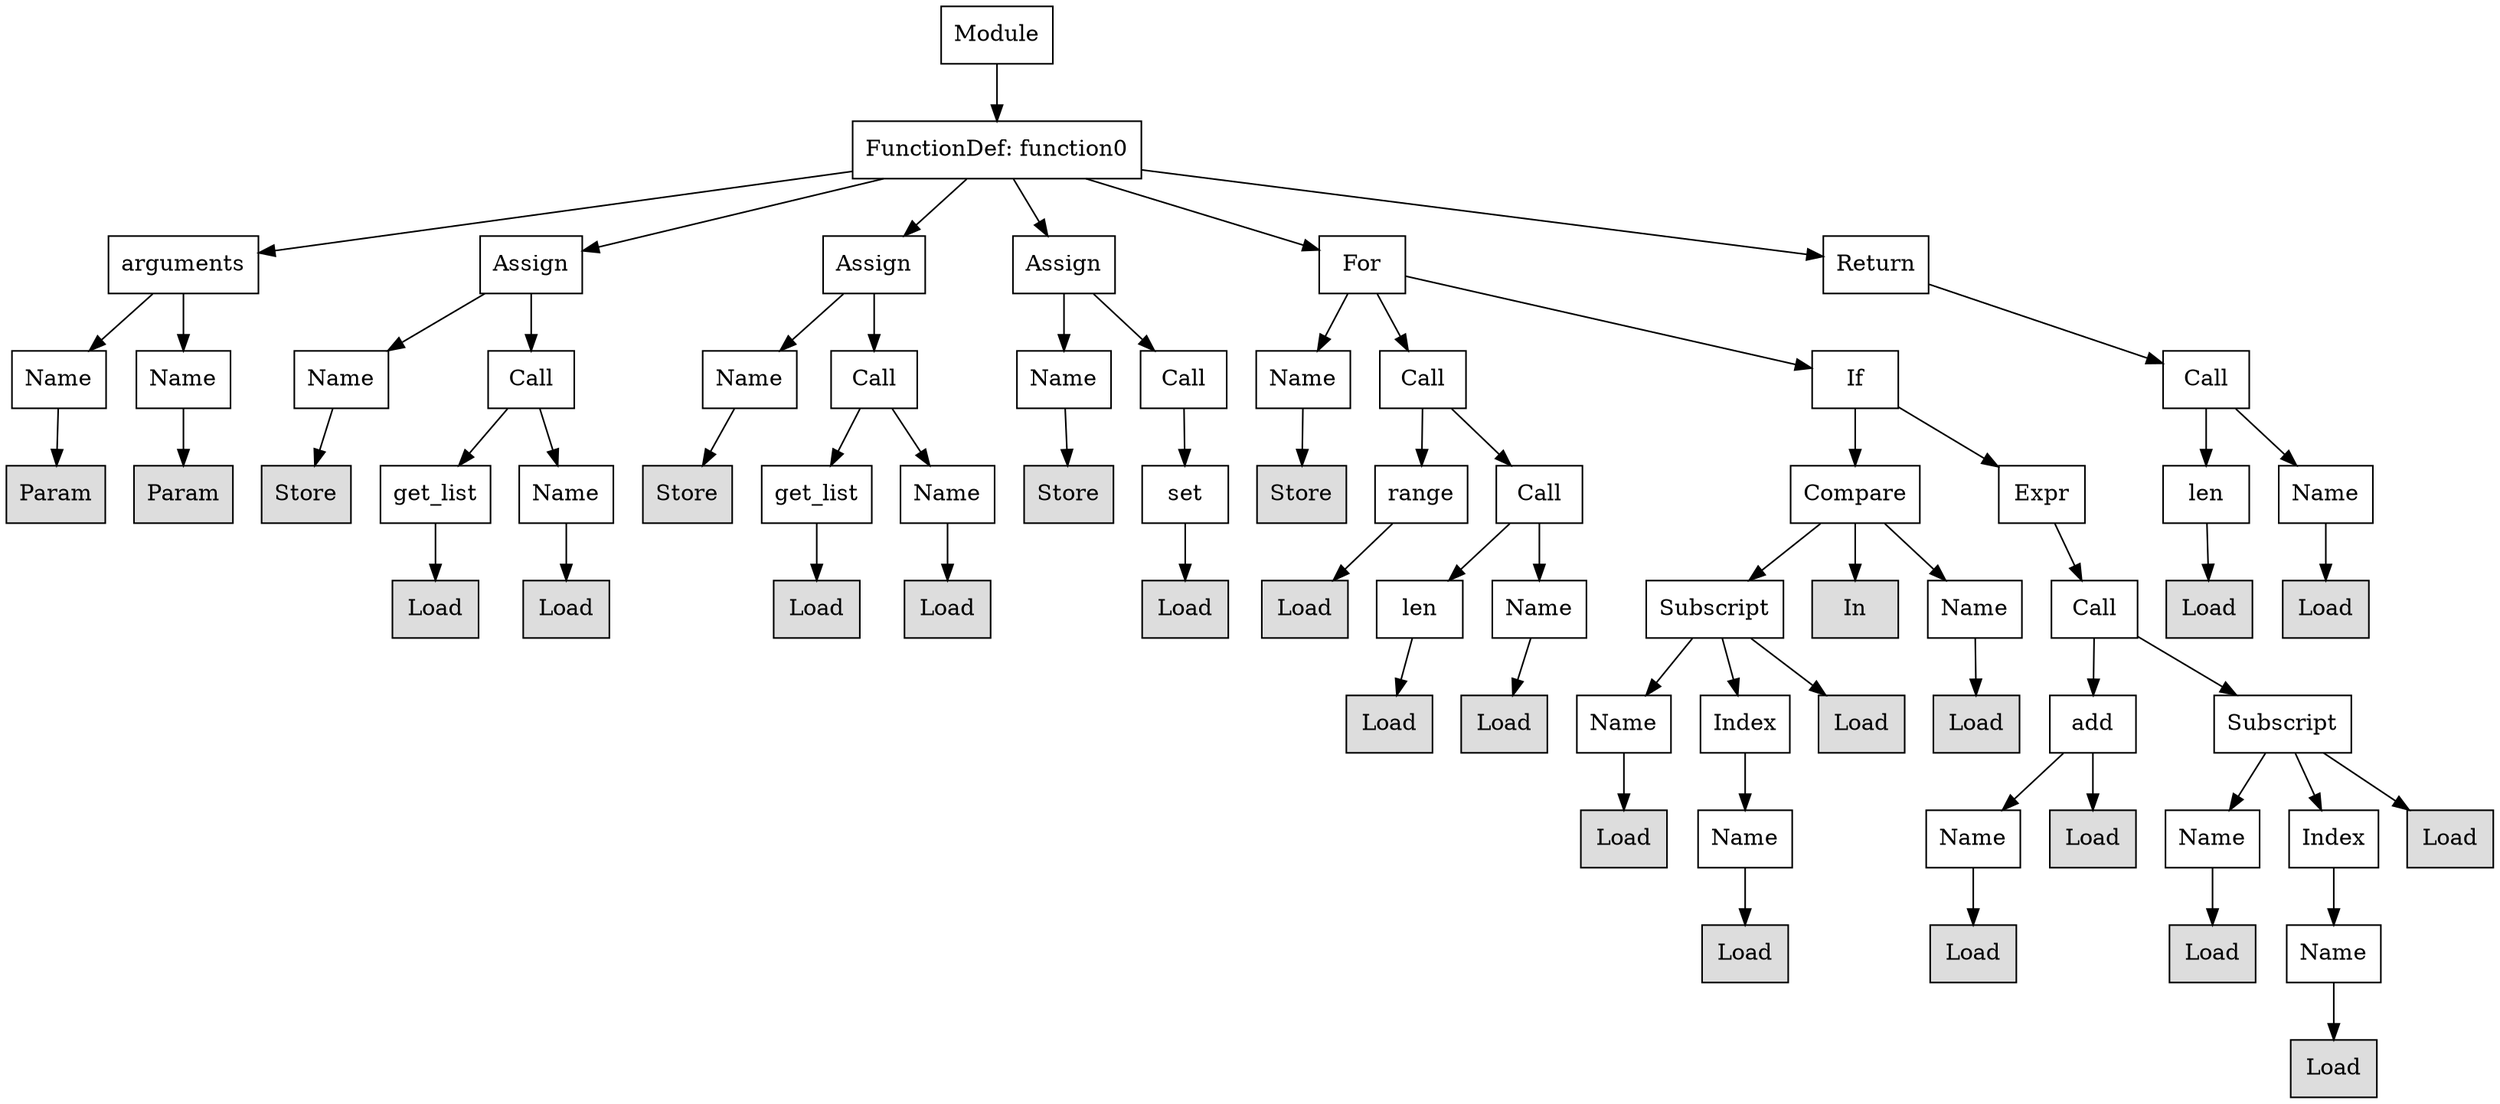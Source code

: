 digraph G {
n0 [shape=rect, label="Module"];
n1 [shape=rect, label="FunctionDef: function0"];
n2 [shape=rect, label="arguments"];
n3 [shape=rect, label="Assign"];
n4 [shape=rect, label="Assign"];
n5 [shape=rect, label="Assign"];
n6 [shape=rect, label="For"];
n7 [shape=rect, label="Return"];
n8 [shape=rect, label="Name"];
n9 [shape=rect, label="Name"];
n10 [shape=rect, label="Name"];
n11 [shape=rect, label="Call"];
n12 [shape=rect, label="Name"];
n13 [shape=rect, label="Call"];
n14 [shape=rect, label="Name"];
n15 [shape=rect, label="Call"];
n16 [shape=rect, label="Name"];
n17 [shape=rect, label="Call"];
n18 [shape=rect, label="If"];
n19 [shape=rect, label="Call"];
n20 [shape=rect, label="Param" style="filled" fillcolor="#dddddd"];
n21 [shape=rect, label="Param" style="filled" fillcolor="#dddddd"];
n22 [shape=rect, label="Store" style="filled" fillcolor="#dddddd"];
n23 [shape=rect, label="get_list"];
n24 [shape=rect, label="Name"];
n25 [shape=rect, label="Store" style="filled" fillcolor="#dddddd"];
n26 [shape=rect, label="get_list"];
n27 [shape=rect, label="Name"];
n28 [shape=rect, label="Store" style="filled" fillcolor="#dddddd"];
n29 [shape=rect, label="set"];
n30 [shape=rect, label="Store" style="filled" fillcolor="#dddddd"];
n31 [shape=rect, label="range"];
n32 [shape=rect, label="Call"];
n33 [shape=rect, label="Compare"];
n34 [shape=rect, label="Expr"];
n35 [shape=rect, label="len"];
n36 [shape=rect, label="Name"];
n37 [shape=rect, label="Load" style="filled" fillcolor="#dddddd"];
n38 [shape=rect, label="Load" style="filled" fillcolor="#dddddd"];
n39 [shape=rect, label="Load" style="filled" fillcolor="#dddddd"];
n40 [shape=rect, label="Load" style="filled" fillcolor="#dddddd"];
n41 [shape=rect, label="Load" style="filled" fillcolor="#dddddd"];
n42 [shape=rect, label="Load" style="filled" fillcolor="#dddddd"];
n43 [shape=rect, label="len"];
n44 [shape=rect, label="Name"];
n45 [shape=rect, label="Subscript"];
n46 [shape=rect, label="In" style="filled" fillcolor="#dddddd"];
n47 [shape=rect, label="Name"];
n48 [shape=rect, label="Call"];
n49 [shape=rect, label="Load" style="filled" fillcolor="#dddddd"];
n50 [shape=rect, label="Load" style="filled" fillcolor="#dddddd"];
n51 [shape=rect, label="Load" style="filled" fillcolor="#dddddd"];
n52 [shape=rect, label="Load" style="filled" fillcolor="#dddddd"];
n53 [shape=rect, label="Name"];
n54 [shape=rect, label="Index"];
n55 [shape=rect, label="Load" style="filled" fillcolor="#dddddd"];
n56 [shape=rect, label="Load" style="filled" fillcolor="#dddddd"];
n57 [shape=rect, label="add"];
n58 [shape=rect, label="Subscript"];
n59 [shape=rect, label="Load" style="filled" fillcolor="#dddddd"];
n60 [shape=rect, label="Name"];
n61 [shape=rect, label="Name"];
n62 [shape=rect, label="Load" style="filled" fillcolor="#dddddd"];
n63 [shape=rect, label="Name"];
n64 [shape=rect, label="Index"];
n65 [shape=rect, label="Load" style="filled" fillcolor="#dddddd"];
n66 [shape=rect, label="Load" style="filled" fillcolor="#dddddd"];
n67 [shape=rect, label="Load" style="filled" fillcolor="#dddddd"];
n68 [shape=rect, label="Load" style="filled" fillcolor="#dddddd"];
n69 [shape=rect, label="Name"];
n70 [shape=rect, label="Load" style="filled" fillcolor="#dddddd"];
n0 -> n1;
n1 -> n2;
n1 -> n3;
n1 -> n4;
n1 -> n5;
n1 -> n6;
n1 -> n7;
n2 -> n8;
n2 -> n9;
n3 -> n10;
n3 -> n11;
n4 -> n12;
n4 -> n13;
n5 -> n14;
n5 -> n15;
n6 -> n16;
n6 -> n17;
n6 -> n18;
n7 -> n19;
n8 -> n20;
n9 -> n21;
n10 -> n22;
n11 -> n23;
n11 -> n24;
n12 -> n25;
n13 -> n26;
n13 -> n27;
n14 -> n28;
n15 -> n29;
n16 -> n30;
n17 -> n31;
n17 -> n32;
n18 -> n33;
n18 -> n34;
n19 -> n35;
n19 -> n36;
n23 -> n37;
n24 -> n38;
n26 -> n39;
n27 -> n40;
n29 -> n41;
n31 -> n42;
n32 -> n43;
n32 -> n44;
n33 -> n45;
n33 -> n46;
n33 -> n47;
n34 -> n48;
n35 -> n49;
n36 -> n50;
n43 -> n51;
n44 -> n52;
n45 -> n53;
n45 -> n54;
n45 -> n55;
n47 -> n56;
n48 -> n57;
n48 -> n58;
n53 -> n59;
n54 -> n60;
n57 -> n61;
n57 -> n62;
n58 -> n63;
n58 -> n64;
n58 -> n65;
n60 -> n66;
n61 -> n67;
n63 -> n68;
n64 -> n69;
n69 -> n70;
}
